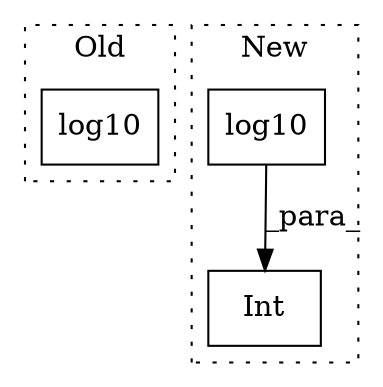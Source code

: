 digraph G {
subgraph cluster0 {
1 [label="log10" a="32" s="33973,34015" l="6,1" shape="box"];
label = "Old";
style="dotted";
}
subgraph cluster1 {
2 [label="Int" a="32" s="33996,34041" l="4,1" shape="box"];
3 [label="log10" a="32" s="34017,34039" l="6,1" shape="box"];
label = "New";
style="dotted";
}
3 -> 2 [label="_para_"];
}